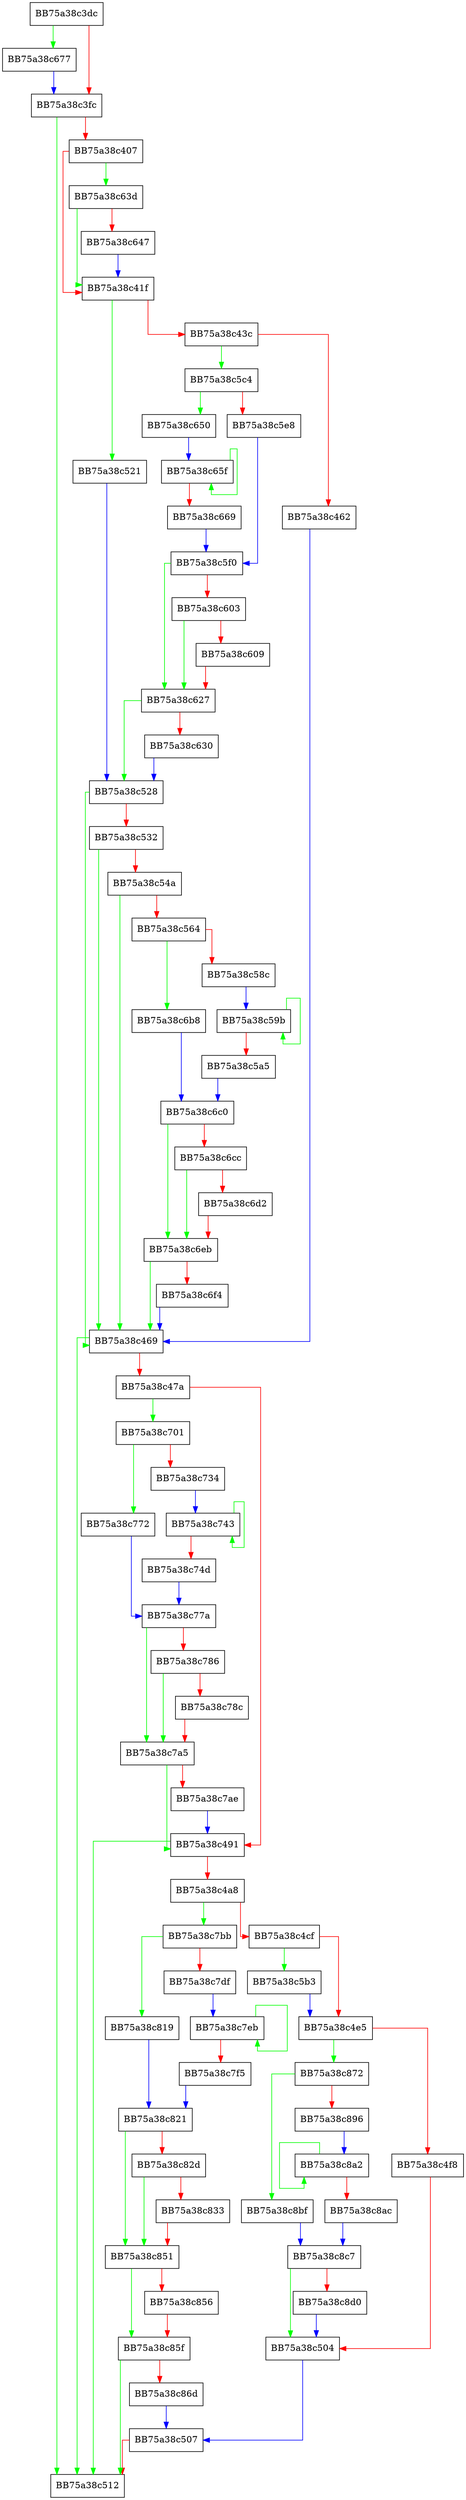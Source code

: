 digraph Initialize {
  node [shape="box"];
  graph [splines=ortho];
  BB75a38c3dc -> BB75a38c677 [color="green"];
  BB75a38c3dc -> BB75a38c3fc [color="red"];
  BB75a38c3fc -> BB75a38c512 [color="green"];
  BB75a38c3fc -> BB75a38c407 [color="red"];
  BB75a38c407 -> BB75a38c63d [color="green"];
  BB75a38c407 -> BB75a38c41f [color="red"];
  BB75a38c41f -> BB75a38c521 [color="green"];
  BB75a38c41f -> BB75a38c43c [color="red"];
  BB75a38c43c -> BB75a38c5c4 [color="green"];
  BB75a38c43c -> BB75a38c462 [color="red"];
  BB75a38c462 -> BB75a38c469 [color="blue"];
  BB75a38c469 -> BB75a38c512 [color="green"];
  BB75a38c469 -> BB75a38c47a [color="red"];
  BB75a38c47a -> BB75a38c701 [color="green"];
  BB75a38c47a -> BB75a38c491 [color="red"];
  BB75a38c491 -> BB75a38c512 [color="green"];
  BB75a38c491 -> BB75a38c4a8 [color="red"];
  BB75a38c4a8 -> BB75a38c7bb [color="green"];
  BB75a38c4a8 -> BB75a38c4cf [color="red"];
  BB75a38c4cf -> BB75a38c5b3 [color="green"];
  BB75a38c4cf -> BB75a38c4e5 [color="red"];
  BB75a38c4e5 -> BB75a38c872 [color="green"];
  BB75a38c4e5 -> BB75a38c4f8 [color="red"];
  BB75a38c4f8 -> BB75a38c504 [color="red"];
  BB75a38c504 -> BB75a38c507 [color="blue"];
  BB75a38c507 -> BB75a38c512 [color="red"];
  BB75a38c521 -> BB75a38c528 [color="blue"];
  BB75a38c528 -> BB75a38c469 [color="green"];
  BB75a38c528 -> BB75a38c532 [color="red"];
  BB75a38c532 -> BB75a38c469 [color="green"];
  BB75a38c532 -> BB75a38c54a [color="red"];
  BB75a38c54a -> BB75a38c469 [color="green"];
  BB75a38c54a -> BB75a38c564 [color="red"];
  BB75a38c564 -> BB75a38c6b8 [color="green"];
  BB75a38c564 -> BB75a38c58c [color="red"];
  BB75a38c58c -> BB75a38c59b [color="blue"];
  BB75a38c59b -> BB75a38c59b [color="green"];
  BB75a38c59b -> BB75a38c5a5 [color="red"];
  BB75a38c5a5 -> BB75a38c6c0 [color="blue"];
  BB75a38c5b3 -> BB75a38c4e5 [color="blue"];
  BB75a38c5c4 -> BB75a38c650 [color="green"];
  BB75a38c5c4 -> BB75a38c5e8 [color="red"];
  BB75a38c5e8 -> BB75a38c5f0 [color="blue"];
  BB75a38c5f0 -> BB75a38c627 [color="green"];
  BB75a38c5f0 -> BB75a38c603 [color="red"];
  BB75a38c603 -> BB75a38c627 [color="green"];
  BB75a38c603 -> BB75a38c609 [color="red"];
  BB75a38c609 -> BB75a38c627 [color="red"];
  BB75a38c627 -> BB75a38c528 [color="green"];
  BB75a38c627 -> BB75a38c630 [color="red"];
  BB75a38c630 -> BB75a38c528 [color="blue"];
  BB75a38c63d -> BB75a38c41f [color="green"];
  BB75a38c63d -> BB75a38c647 [color="red"];
  BB75a38c647 -> BB75a38c41f [color="blue"];
  BB75a38c650 -> BB75a38c65f [color="blue"];
  BB75a38c65f -> BB75a38c65f [color="green"];
  BB75a38c65f -> BB75a38c669 [color="red"];
  BB75a38c669 -> BB75a38c5f0 [color="blue"];
  BB75a38c677 -> BB75a38c3fc [color="blue"];
  BB75a38c6b8 -> BB75a38c6c0 [color="blue"];
  BB75a38c6c0 -> BB75a38c6eb [color="green"];
  BB75a38c6c0 -> BB75a38c6cc [color="red"];
  BB75a38c6cc -> BB75a38c6eb [color="green"];
  BB75a38c6cc -> BB75a38c6d2 [color="red"];
  BB75a38c6d2 -> BB75a38c6eb [color="red"];
  BB75a38c6eb -> BB75a38c469 [color="green"];
  BB75a38c6eb -> BB75a38c6f4 [color="red"];
  BB75a38c6f4 -> BB75a38c469 [color="blue"];
  BB75a38c701 -> BB75a38c772 [color="green"];
  BB75a38c701 -> BB75a38c734 [color="red"];
  BB75a38c734 -> BB75a38c743 [color="blue"];
  BB75a38c743 -> BB75a38c743 [color="green"];
  BB75a38c743 -> BB75a38c74d [color="red"];
  BB75a38c74d -> BB75a38c77a [color="blue"];
  BB75a38c772 -> BB75a38c77a [color="blue"];
  BB75a38c77a -> BB75a38c7a5 [color="green"];
  BB75a38c77a -> BB75a38c786 [color="red"];
  BB75a38c786 -> BB75a38c7a5 [color="green"];
  BB75a38c786 -> BB75a38c78c [color="red"];
  BB75a38c78c -> BB75a38c7a5 [color="red"];
  BB75a38c7a5 -> BB75a38c491 [color="green"];
  BB75a38c7a5 -> BB75a38c7ae [color="red"];
  BB75a38c7ae -> BB75a38c491 [color="blue"];
  BB75a38c7bb -> BB75a38c819 [color="green"];
  BB75a38c7bb -> BB75a38c7df [color="red"];
  BB75a38c7df -> BB75a38c7eb [color="blue"];
  BB75a38c7eb -> BB75a38c7eb [color="green"];
  BB75a38c7eb -> BB75a38c7f5 [color="red"];
  BB75a38c7f5 -> BB75a38c821 [color="blue"];
  BB75a38c819 -> BB75a38c821 [color="blue"];
  BB75a38c821 -> BB75a38c851 [color="green"];
  BB75a38c821 -> BB75a38c82d [color="red"];
  BB75a38c82d -> BB75a38c851 [color="green"];
  BB75a38c82d -> BB75a38c833 [color="red"];
  BB75a38c833 -> BB75a38c851 [color="red"];
  BB75a38c851 -> BB75a38c85f [color="green"];
  BB75a38c851 -> BB75a38c856 [color="red"];
  BB75a38c856 -> BB75a38c85f [color="red"];
  BB75a38c85f -> BB75a38c512 [color="green"];
  BB75a38c85f -> BB75a38c86d [color="red"];
  BB75a38c86d -> BB75a38c507 [color="blue"];
  BB75a38c872 -> BB75a38c8bf [color="green"];
  BB75a38c872 -> BB75a38c896 [color="red"];
  BB75a38c896 -> BB75a38c8a2 [color="blue"];
  BB75a38c8a2 -> BB75a38c8a2 [color="green"];
  BB75a38c8a2 -> BB75a38c8ac [color="red"];
  BB75a38c8ac -> BB75a38c8c7 [color="blue"];
  BB75a38c8bf -> BB75a38c8c7 [color="blue"];
  BB75a38c8c7 -> BB75a38c504 [color="green"];
  BB75a38c8c7 -> BB75a38c8d0 [color="red"];
  BB75a38c8d0 -> BB75a38c504 [color="blue"];
}